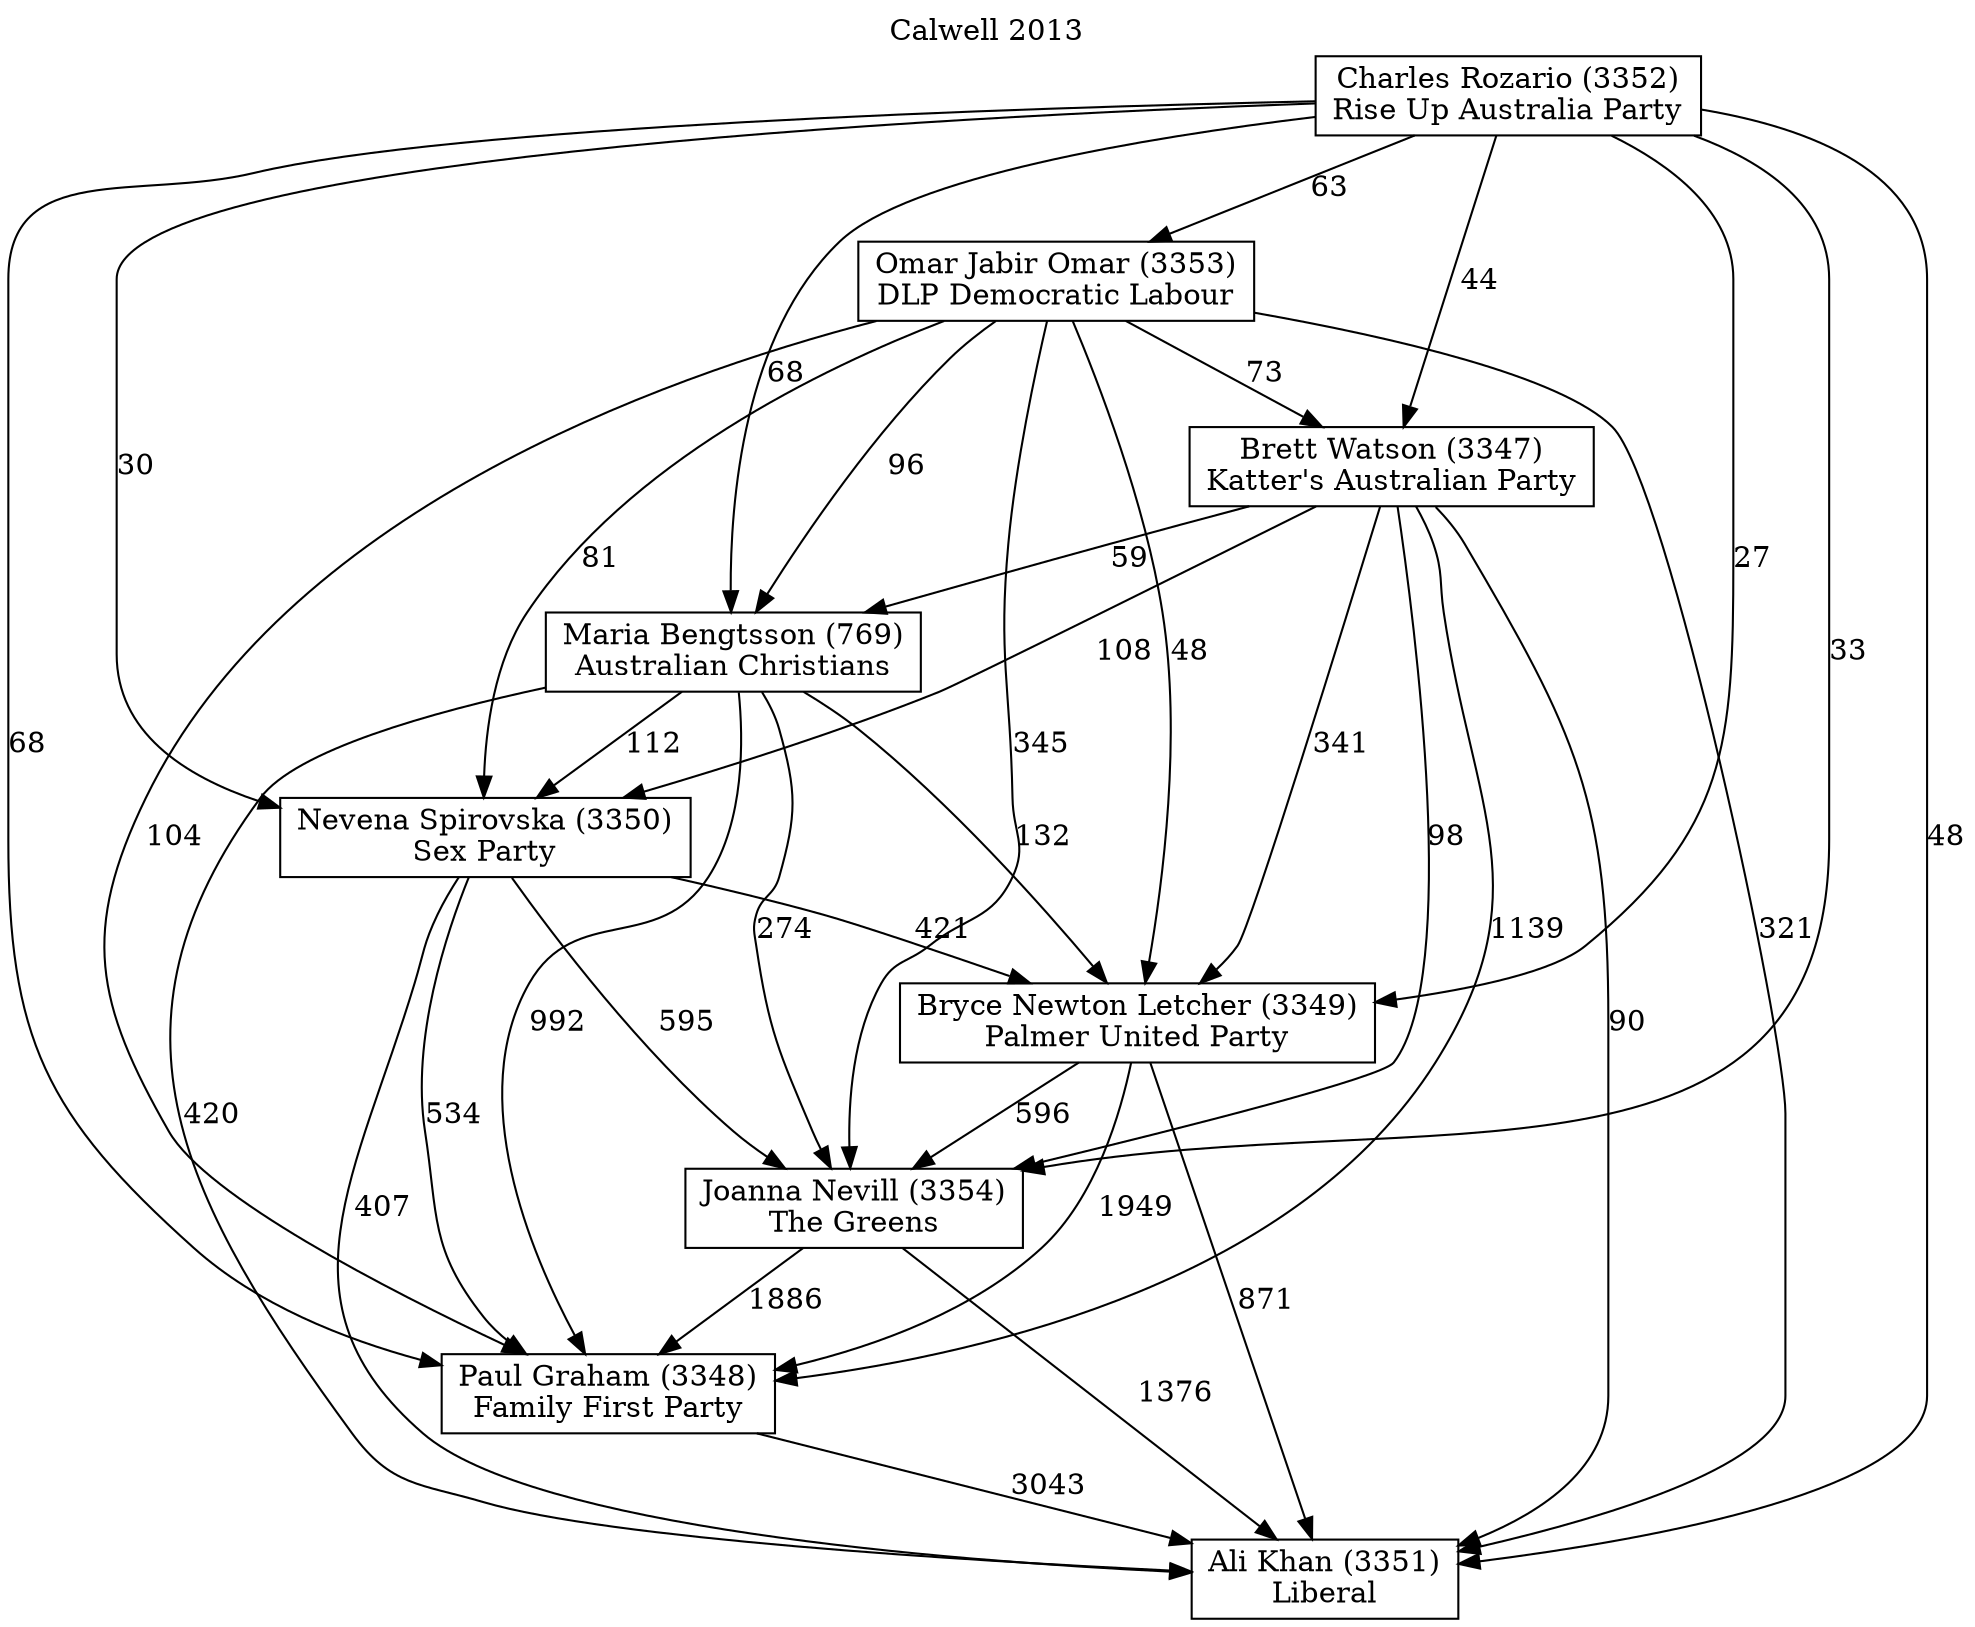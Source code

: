 // House preference flow
digraph "Ali Khan (3351)_Calwell_2013" {
	graph [label="Calwell 2013" labelloc=t mclimit=2]
	node [shape=box]
	"Ali Khan (3351)" [label="Ali Khan (3351)
Liberal"]
	"Paul Graham (3348)" [label="Paul Graham (3348)
Family First Party"]
	"Joanna Nevill (3354)" [label="Joanna Nevill (3354)
The Greens"]
	"Bryce Newton Letcher (3349)" [label="Bryce Newton Letcher (3349)
Palmer United Party"]
	"Nevena Spirovska (3350)" [label="Nevena Spirovska (3350)
Sex Party"]
	"Maria Bengtsson (769)" [label="Maria Bengtsson (769)
Australian Christians"]
	"Brett Watson (3347)" [label="Brett Watson (3347)
Katter's Australian Party"]
	"Omar Jabir Omar (3353)" [label="Omar Jabir Omar (3353)
DLP Democratic Labour"]
	"Charles Rozario (3352)" [label="Charles Rozario (3352)
Rise Up Australia Party"]
	"Paul Graham (3348)" -> "Ali Khan (3351)" [label=3043]
	"Joanna Nevill (3354)" -> "Paul Graham (3348)" [label=1886]
	"Bryce Newton Letcher (3349)" -> "Joanna Nevill (3354)" [label=596]
	"Nevena Spirovska (3350)" -> "Bryce Newton Letcher (3349)" [label=421]
	"Maria Bengtsson (769)" -> "Nevena Spirovska (3350)" [label=112]
	"Brett Watson (3347)" -> "Maria Bengtsson (769)" [label=59]
	"Omar Jabir Omar (3353)" -> "Brett Watson (3347)" [label=73]
	"Charles Rozario (3352)" -> "Omar Jabir Omar (3353)" [label=63]
	"Joanna Nevill (3354)" -> "Ali Khan (3351)" [label=1376]
	"Bryce Newton Letcher (3349)" -> "Ali Khan (3351)" [label=871]
	"Nevena Spirovska (3350)" -> "Ali Khan (3351)" [label=407]
	"Maria Bengtsson (769)" -> "Ali Khan (3351)" [label=420]
	"Brett Watson (3347)" -> "Ali Khan (3351)" [label=90]
	"Omar Jabir Omar (3353)" -> "Ali Khan (3351)" [label=321]
	"Charles Rozario (3352)" -> "Ali Khan (3351)" [label=48]
	"Charles Rozario (3352)" -> "Brett Watson (3347)" [label=44]
	"Omar Jabir Omar (3353)" -> "Maria Bengtsson (769)" [label=96]
	"Charles Rozario (3352)" -> "Maria Bengtsson (769)" [label=68]
	"Brett Watson (3347)" -> "Nevena Spirovska (3350)" [label=108]
	"Omar Jabir Omar (3353)" -> "Nevena Spirovska (3350)" [label=81]
	"Charles Rozario (3352)" -> "Nevena Spirovska (3350)" [label=30]
	"Maria Bengtsson (769)" -> "Bryce Newton Letcher (3349)" [label=132]
	"Brett Watson (3347)" -> "Bryce Newton Letcher (3349)" [label=341]
	"Omar Jabir Omar (3353)" -> "Bryce Newton Letcher (3349)" [label=48]
	"Charles Rozario (3352)" -> "Bryce Newton Letcher (3349)" [label=27]
	"Nevena Spirovska (3350)" -> "Joanna Nevill (3354)" [label=595]
	"Maria Bengtsson (769)" -> "Joanna Nevill (3354)" [label=274]
	"Brett Watson (3347)" -> "Joanna Nevill (3354)" [label=98]
	"Omar Jabir Omar (3353)" -> "Joanna Nevill (3354)" [label=345]
	"Charles Rozario (3352)" -> "Joanna Nevill (3354)" [label=33]
	"Bryce Newton Letcher (3349)" -> "Paul Graham (3348)" [label=1949]
	"Nevena Spirovska (3350)" -> "Paul Graham (3348)" [label=534]
	"Maria Bengtsson (769)" -> "Paul Graham (3348)" [label=992]
	"Brett Watson (3347)" -> "Paul Graham (3348)" [label=1139]
	"Omar Jabir Omar (3353)" -> "Paul Graham (3348)" [label=104]
	"Charles Rozario (3352)" -> "Paul Graham (3348)" [label=68]
}
